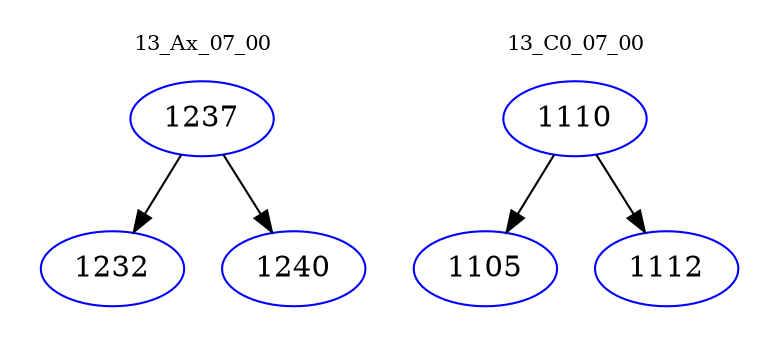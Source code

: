 digraph{
subgraph cluster_0 {
color = white
label = "13_Ax_07_00";
fontsize=10;
T0_1237 [label="1237", color="blue"]
T0_1237 -> T0_1232 [color="black"]
T0_1232 [label="1232", color="blue"]
T0_1237 -> T0_1240 [color="black"]
T0_1240 [label="1240", color="blue"]
}
subgraph cluster_1 {
color = white
label = "13_C0_07_00";
fontsize=10;
T1_1110 [label="1110", color="blue"]
T1_1110 -> T1_1105 [color="black"]
T1_1105 [label="1105", color="blue"]
T1_1110 -> T1_1112 [color="black"]
T1_1112 [label="1112", color="blue"]
}
}
